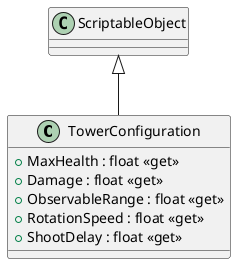 @startuml
class TowerConfiguration {
    + MaxHealth : float <<get>>
    + Damage : float <<get>>
    + ObservableRange : float <<get>>
    + RotationSpeed : float <<get>>
    + ShootDelay : float <<get>>
}
ScriptableObject <|-- TowerConfiguration
@enduml
